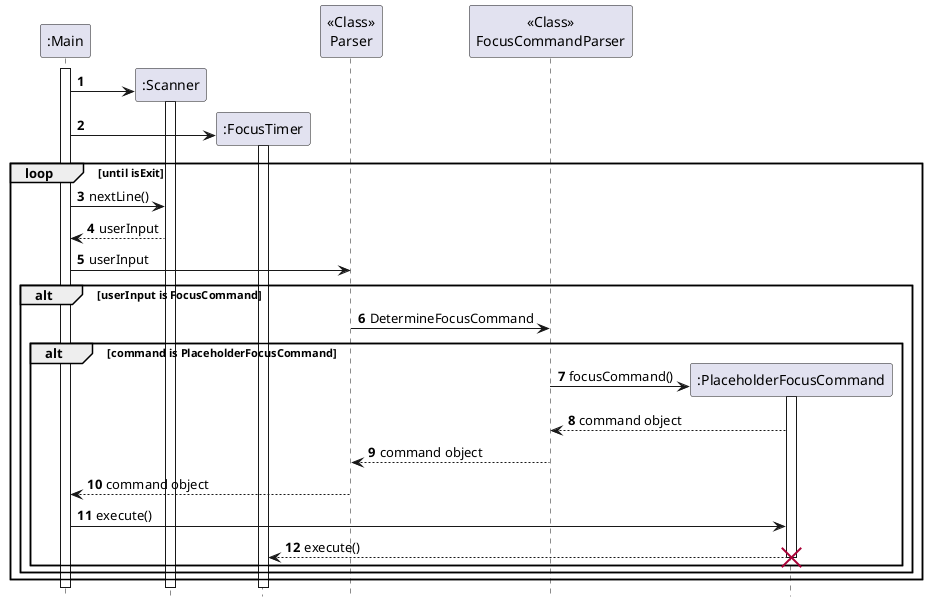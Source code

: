 @startuml
'https://plantuml.com/sequence-diagram

autonumber
hide footbox
participant ":Main" as Main
participant ":Scanner" as Scanner
participant ":FocusTimer" as FocusTimer
participant "<<Class>>\nParser" as Parser
participant "<<Class>>\nFocusCommandParser" as FocusCommandParser
participant ":PlaceholderFocusCommand" as PlaceholderFocusCommand

activate Main

create Scanner
Main -> Scanner
activate Scanner

create FocusTimer
Main -> FocusTimer
activate FocusTimer

loop until isExit
    Main -> Scanner : nextLine()
    Main <-- Scanner : userInput
    Main -> Parser : userInput
    alt userInput is FocusCommand
        Parser -> FocusCommandParser : DetermineFocusCommand
        alt command is PlaceholderFocusCommand
            create PlaceholderFocusCommand
            FocusCommandParser -> PlaceholderFocusCommand : focusCommand()
            activate PlaceholderFocusCommand
            PlaceholderFocusCommand --> FocusCommandParser : command object
            FocusCommandParser --> Parser  : command object
            Parser --> Main : command object
            Main -> PlaceholderFocusCommand : execute()
            PlaceholderFocusCommand --> FocusTimer : execute()
            destroy PlaceholderFocusCommand
        end
    end
end

@enduml